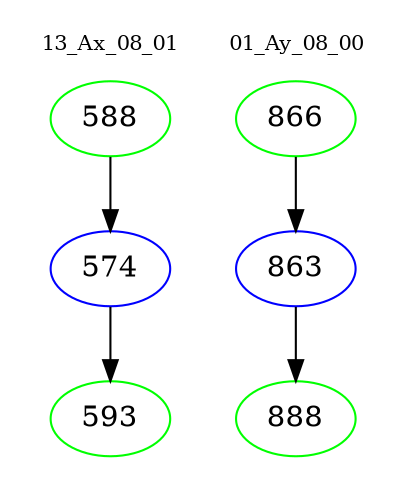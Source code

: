 digraph{
subgraph cluster_0 {
color = white
label = "13_Ax_08_01";
fontsize=10;
T0_588 [label="588", color="green"]
T0_588 -> T0_574 [color="black"]
T0_574 [label="574", color="blue"]
T0_574 -> T0_593 [color="black"]
T0_593 [label="593", color="green"]
}
subgraph cluster_1 {
color = white
label = "01_Ay_08_00";
fontsize=10;
T1_866 [label="866", color="green"]
T1_866 -> T1_863 [color="black"]
T1_863 [label="863", color="blue"]
T1_863 -> T1_888 [color="black"]
T1_888 [label="888", color="green"]
}
}
